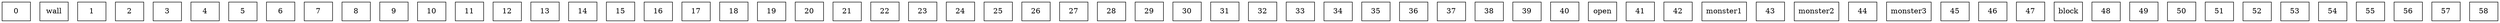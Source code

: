 graph room {
 node [shape="box"]; 0wall [pos="1,1!"]; 1wall [pos="2,1!"]; 2wall [pos="3,1!"]; 3wall [pos="4,1!"]; 4wall [pos="5,1!"]; 5wall [pos="6,1!"]; 6wall [pos="7,1!"]; 7wall [pos="8,1!"]; 8wall [pos="9,1!"]; 9wall [pos="10,1!"]; 10wall [pos="11,1!"]; 11wall [pos="12,1!"]; 12wall [pos="13,1!"]; 13wall [pos="14,1!"]; 14wall [pos="1,2!"]; 15wall [pos="14,2!"]; 16wall [pos="1,3!"]; 17wall [pos="14,3!"]; 18wall [pos="1,4!"]; 19wall [pos="14,4!"]; 20wall [pos="14,5!"]; 21wall [pos="1,6!"]; 22wall [pos="14,6!"]; 23wall [pos="1,7!"]; 24wall [pos="14,7!"]; 25wall [pos="1,8!"]; 26wall [pos="14,8!"]; 27wall [pos="1,9!"]; 28wall [pos="2,9!"]; 29wall [pos="3,9!"]; 30wall [pos="4,9!"]; 31wall [pos="5,9!"]; 32wall [pos="6,9!"]; 33wall [pos="8,9!"]; 34wall [pos="9,9!"]; 35wall [pos="10,9!"]; 36wall [pos="11,9!"]; 37wall [pos="12,9!"]; 38wall [pos="13,9!"]; 39wall [pos="14,9!"]; 40open [pos="1,5!"]; 41open [pos="7,9!"]; 42monster1 [pos="3,4!"]; 43monster2 [pos="10,4!"]; 44monster3 [pos="9,4!"]; 45monster3 [pos="12,4!"]; 46monster3 [pos="13,4!"]; 47block [pos="7,3!"]; 48block [pos="8,3!"]; 49block [pos="5,4!"]; 50block [pos="6,4!"]; 51block [pos="7,4!"]; 52block [pos="8,4!"]; 53block [pos="5,5!"]; 54block [pos="6,5!"]; 55block [pos="7,5!"]; 56block [pos="8,5!"]; 57block [pos="5,6!"]; 58block [pos="6,6!"]; }